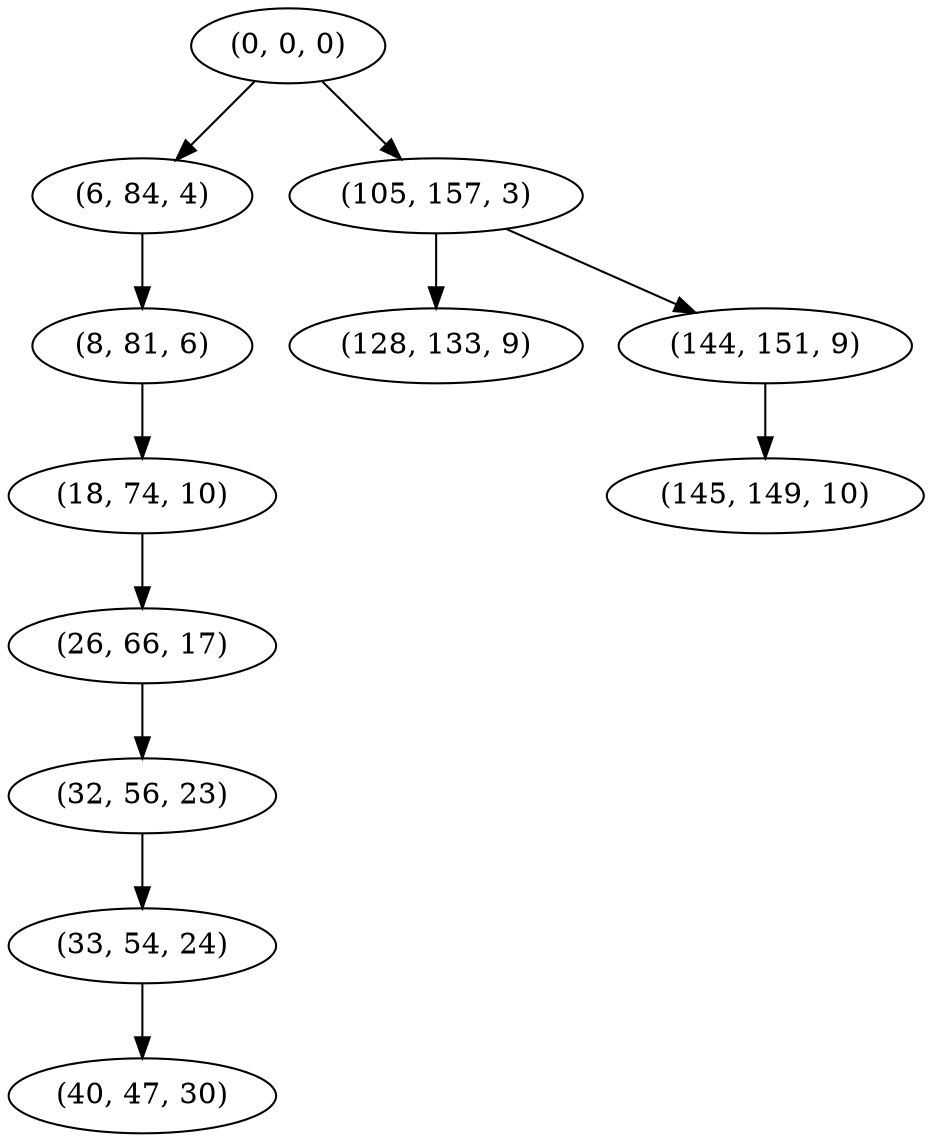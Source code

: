 digraph tree {
    "(0, 0, 0)";
    "(6, 84, 4)";
    "(8, 81, 6)";
    "(18, 74, 10)";
    "(26, 66, 17)";
    "(32, 56, 23)";
    "(33, 54, 24)";
    "(40, 47, 30)";
    "(105, 157, 3)";
    "(128, 133, 9)";
    "(144, 151, 9)";
    "(145, 149, 10)";
    "(0, 0, 0)" -> "(6, 84, 4)";
    "(0, 0, 0)" -> "(105, 157, 3)";
    "(6, 84, 4)" -> "(8, 81, 6)";
    "(8, 81, 6)" -> "(18, 74, 10)";
    "(18, 74, 10)" -> "(26, 66, 17)";
    "(26, 66, 17)" -> "(32, 56, 23)";
    "(32, 56, 23)" -> "(33, 54, 24)";
    "(33, 54, 24)" -> "(40, 47, 30)";
    "(105, 157, 3)" -> "(128, 133, 9)";
    "(105, 157, 3)" -> "(144, 151, 9)";
    "(144, 151, 9)" -> "(145, 149, 10)";
}

